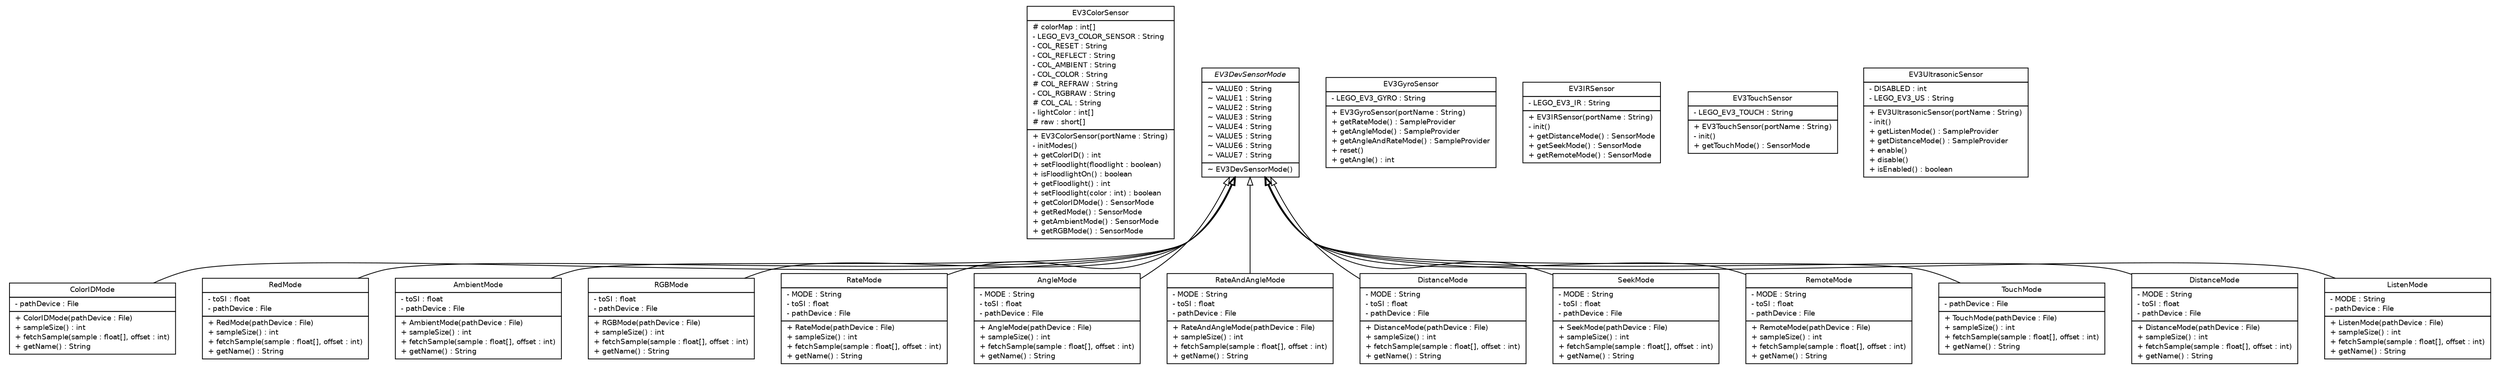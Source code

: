 #!/usr/local/bin/dot
#
# Class diagram 
# Generated by UMLGraph version R5_6-24-gf6e263 (http://www.umlgraph.org/)
#

digraph G {
	edge [fontname="Helvetica",fontsize=10,labelfontname="Helvetica",labelfontsize=10];
	node [fontname="Helvetica",fontsize=10,shape=plaintext];
	nodesep=0.25;
	ranksep=0.5;
	// ev3dev.sensors.ev3.EV3ColorSensor
	c213 [label=<<table title="ev3dev.sensors.ev3.EV3ColorSensor" border="0" cellborder="1" cellspacing="0" cellpadding="2" port="p" href="./EV3ColorSensor.html">
		<tr><td><table border="0" cellspacing="0" cellpadding="1">
<tr><td align="center" balign="center"> EV3ColorSensor </td></tr>
		</table></td></tr>
		<tr><td><table border="0" cellspacing="0" cellpadding="1">
<tr><td align="left" balign="left"> # colorMap : int[] </td></tr>
<tr><td align="left" balign="left"> - LEGO_EV3_COLOR_SENSOR : String </td></tr>
<tr><td align="left" balign="left"> - COL_RESET : String </td></tr>
<tr><td align="left" balign="left"> - COL_REFLECT : String </td></tr>
<tr><td align="left" balign="left"> - COL_AMBIENT : String </td></tr>
<tr><td align="left" balign="left"> - COL_COLOR : String </td></tr>
<tr><td align="left" balign="left"> # COL_REFRAW : String </td></tr>
<tr><td align="left" balign="left"> - COL_RGBRAW : String </td></tr>
<tr><td align="left" balign="left"> # COL_CAL : String </td></tr>
<tr><td align="left" balign="left"> - lightColor : int[] </td></tr>
<tr><td align="left" balign="left"> # raw : short[] </td></tr>
		</table></td></tr>
		<tr><td><table border="0" cellspacing="0" cellpadding="1">
<tr><td align="left" balign="left"> + EV3ColorSensor(portName : String) </td></tr>
<tr><td align="left" balign="left"> - initModes() </td></tr>
<tr><td align="left" balign="left"> + getColorID() : int </td></tr>
<tr><td align="left" balign="left"> + setFloodlight(floodlight : boolean) </td></tr>
<tr><td align="left" balign="left"> + isFloodlightOn() : boolean </td></tr>
<tr><td align="left" balign="left"> + getFloodlight() : int </td></tr>
<tr><td align="left" balign="left"> + setFloodlight(color : int) : boolean </td></tr>
<tr><td align="left" balign="left"> + getColorIDMode() : SensorMode </td></tr>
<tr><td align="left" balign="left"> + getRedMode() : SensorMode </td></tr>
<tr><td align="left" balign="left"> + getAmbientMode() : SensorMode </td></tr>
<tr><td align="left" balign="left"> + getRGBMode() : SensorMode </td></tr>
		</table></td></tr>
		</table>>, URL="./EV3ColorSensor.html", fontname="Helvetica", fontcolor="black", fontsize=9.0];
	// ev3dev.sensors.ev3.EV3ColorSensor.ColorIDMode
	c214 [label=<<table title="ev3dev.sensors.ev3.EV3ColorSensor.ColorIDMode" border="0" cellborder="1" cellspacing="0" cellpadding="2" port="p" href="./EV3ColorSensor.ColorIDMode.html">
		<tr><td><table border="0" cellspacing="0" cellpadding="1">
<tr><td align="center" balign="center"> ColorIDMode </td></tr>
		</table></td></tr>
		<tr><td><table border="0" cellspacing="0" cellpadding="1">
<tr><td align="left" balign="left"> - pathDevice : File </td></tr>
		</table></td></tr>
		<tr><td><table border="0" cellspacing="0" cellpadding="1">
<tr><td align="left" balign="left"> + ColorIDMode(pathDevice : File) </td></tr>
<tr><td align="left" balign="left"> + sampleSize() : int </td></tr>
<tr><td align="left" balign="left"> + fetchSample(sample : float[], offset : int) </td></tr>
<tr><td align="left" balign="left"> + getName() : String </td></tr>
		</table></td></tr>
		</table>>, URL="./EV3ColorSensor.ColorIDMode.html", fontname="Helvetica", fontcolor="black", fontsize=9.0];
	// ev3dev.sensors.ev3.EV3ColorSensor.RedMode
	c215 [label=<<table title="ev3dev.sensors.ev3.EV3ColorSensor.RedMode" border="0" cellborder="1" cellspacing="0" cellpadding="2" port="p" href="./EV3ColorSensor.RedMode.html">
		<tr><td><table border="0" cellspacing="0" cellpadding="1">
<tr><td align="center" balign="center"> RedMode </td></tr>
		</table></td></tr>
		<tr><td><table border="0" cellspacing="0" cellpadding="1">
<tr><td align="left" balign="left"> - toSI : float </td></tr>
<tr><td align="left" balign="left"> - pathDevice : File </td></tr>
		</table></td></tr>
		<tr><td><table border="0" cellspacing="0" cellpadding="1">
<tr><td align="left" balign="left"> + RedMode(pathDevice : File) </td></tr>
<tr><td align="left" balign="left"> + sampleSize() : int </td></tr>
<tr><td align="left" balign="left"> + fetchSample(sample : float[], offset : int) </td></tr>
<tr><td align="left" balign="left"> + getName() : String </td></tr>
		</table></td></tr>
		</table>>, URL="./EV3ColorSensor.RedMode.html", fontname="Helvetica", fontcolor="black", fontsize=9.0];
	// ev3dev.sensors.ev3.EV3ColorSensor.AmbientMode
	c216 [label=<<table title="ev3dev.sensors.ev3.EV3ColorSensor.AmbientMode" border="0" cellborder="1" cellspacing="0" cellpadding="2" port="p" href="./EV3ColorSensor.AmbientMode.html">
		<tr><td><table border="0" cellspacing="0" cellpadding="1">
<tr><td align="center" balign="center"> AmbientMode </td></tr>
		</table></td></tr>
		<tr><td><table border="0" cellspacing="0" cellpadding="1">
<tr><td align="left" balign="left"> - toSI : float </td></tr>
<tr><td align="left" balign="left"> - pathDevice : File </td></tr>
		</table></td></tr>
		<tr><td><table border="0" cellspacing="0" cellpadding="1">
<tr><td align="left" balign="left"> + AmbientMode(pathDevice : File) </td></tr>
<tr><td align="left" balign="left"> + sampleSize() : int </td></tr>
<tr><td align="left" balign="left"> + fetchSample(sample : float[], offset : int) </td></tr>
<tr><td align="left" balign="left"> + getName() : String </td></tr>
		</table></td></tr>
		</table>>, URL="./EV3ColorSensor.AmbientMode.html", fontname="Helvetica", fontcolor="black", fontsize=9.0];
	// ev3dev.sensors.ev3.EV3ColorSensor.RGBMode
	c217 [label=<<table title="ev3dev.sensors.ev3.EV3ColorSensor.RGBMode" border="0" cellborder="1" cellspacing="0" cellpadding="2" port="p" href="./EV3ColorSensor.RGBMode.html">
		<tr><td><table border="0" cellspacing="0" cellpadding="1">
<tr><td align="center" balign="center"> RGBMode </td></tr>
		</table></td></tr>
		<tr><td><table border="0" cellspacing="0" cellpadding="1">
<tr><td align="left" balign="left"> - toSI : float </td></tr>
<tr><td align="left" balign="left"> - pathDevice : File </td></tr>
		</table></td></tr>
		<tr><td><table border="0" cellspacing="0" cellpadding="1">
<tr><td align="left" balign="left"> + RGBMode(pathDevice : File) </td></tr>
<tr><td align="left" balign="left"> + sampleSize() : int </td></tr>
<tr><td align="left" balign="left"> + fetchSample(sample : float[], offset : int) </td></tr>
<tr><td align="left" balign="left"> + getName() : String </td></tr>
		</table></td></tr>
		</table>>, URL="./EV3ColorSensor.RGBMode.html", fontname="Helvetica", fontcolor="black", fontsize=9.0];
	// ev3dev.sensors.ev3.EV3DevSensorMode
	c218 [label=<<table title="ev3dev.sensors.ev3.EV3DevSensorMode" border="0" cellborder="1" cellspacing="0" cellpadding="2" port="p" href="./EV3DevSensorMode.html">
		<tr><td><table border="0" cellspacing="0" cellpadding="1">
<tr><td align="center" balign="center"><font face="Helvetica-Oblique"> EV3DevSensorMode </font></td></tr>
		</table></td></tr>
		<tr><td><table border="0" cellspacing="0" cellpadding="1">
<tr><td align="left" balign="left"> ~ VALUE0 : String </td></tr>
<tr><td align="left" balign="left"> ~ VALUE1 : String </td></tr>
<tr><td align="left" balign="left"> ~ VALUE2 : String </td></tr>
<tr><td align="left" balign="left"> ~ VALUE3 : String </td></tr>
<tr><td align="left" balign="left"> ~ VALUE4 : String </td></tr>
<tr><td align="left" balign="left"> ~ VALUE5 : String </td></tr>
<tr><td align="left" balign="left"> ~ VALUE6 : String </td></tr>
<tr><td align="left" balign="left"> ~ VALUE7 : String </td></tr>
		</table></td></tr>
		<tr><td><table border="0" cellspacing="0" cellpadding="1">
<tr><td align="left" balign="left"> ~ EV3DevSensorMode() </td></tr>
		</table></td></tr>
		</table>>, URL="./EV3DevSensorMode.html", fontname="Helvetica", fontcolor="black", fontsize=9.0];
	// ev3dev.sensors.ev3.EV3GyroSensor
	c219 [label=<<table title="ev3dev.sensors.ev3.EV3GyroSensor" border="0" cellborder="1" cellspacing="0" cellpadding="2" port="p" href="./EV3GyroSensor.html">
		<tr><td><table border="0" cellspacing="0" cellpadding="1">
<tr><td align="center" balign="center"> EV3GyroSensor </td></tr>
		</table></td></tr>
		<tr><td><table border="0" cellspacing="0" cellpadding="1">
<tr><td align="left" balign="left"> - LEGO_EV3_GYRO : String </td></tr>
		</table></td></tr>
		<tr><td><table border="0" cellspacing="0" cellpadding="1">
<tr><td align="left" balign="left"> + EV3GyroSensor(portName : String) </td></tr>
<tr><td align="left" balign="left"> + getRateMode() : SampleProvider </td></tr>
<tr><td align="left" balign="left"> + getAngleMode() : SampleProvider </td></tr>
<tr><td align="left" balign="left"> + getAngleAndRateMode() : SampleProvider </td></tr>
<tr><td align="left" balign="left"> + reset() </td></tr>
<tr><td align="left" balign="left"> + getAngle() : int </td></tr>
		</table></td></tr>
		</table>>, URL="./EV3GyroSensor.html", fontname="Helvetica", fontcolor="black", fontsize=9.0];
	// ev3dev.sensors.ev3.EV3GyroSensor.RateMode
	c220 [label=<<table title="ev3dev.sensors.ev3.EV3GyroSensor.RateMode" border="0" cellborder="1" cellspacing="0" cellpadding="2" port="p" href="./EV3GyroSensor.RateMode.html">
		<tr><td><table border="0" cellspacing="0" cellpadding="1">
<tr><td align="center" balign="center"> RateMode </td></tr>
		</table></td></tr>
		<tr><td><table border="0" cellspacing="0" cellpadding="1">
<tr><td align="left" balign="left"> - MODE : String </td></tr>
<tr><td align="left" balign="left"> - toSI : float </td></tr>
<tr><td align="left" balign="left"> - pathDevice : File </td></tr>
		</table></td></tr>
		<tr><td><table border="0" cellspacing="0" cellpadding="1">
<tr><td align="left" balign="left"> + RateMode(pathDevice : File) </td></tr>
<tr><td align="left" balign="left"> + sampleSize() : int </td></tr>
<tr><td align="left" balign="left"> + fetchSample(sample : float[], offset : int) </td></tr>
<tr><td align="left" balign="left"> + getName() : String </td></tr>
		</table></td></tr>
		</table>>, URL="./EV3GyroSensor.RateMode.html", fontname="Helvetica", fontcolor="black", fontsize=9.0];
	// ev3dev.sensors.ev3.EV3GyroSensor.AngleMode
	c221 [label=<<table title="ev3dev.sensors.ev3.EV3GyroSensor.AngleMode" border="0" cellborder="1" cellspacing="0" cellpadding="2" port="p" href="./EV3GyroSensor.AngleMode.html">
		<tr><td><table border="0" cellspacing="0" cellpadding="1">
<tr><td align="center" balign="center"> AngleMode </td></tr>
		</table></td></tr>
		<tr><td><table border="0" cellspacing="0" cellpadding="1">
<tr><td align="left" balign="left"> - MODE : String </td></tr>
<tr><td align="left" balign="left"> - toSI : float </td></tr>
<tr><td align="left" balign="left"> - pathDevice : File </td></tr>
		</table></td></tr>
		<tr><td><table border="0" cellspacing="0" cellpadding="1">
<tr><td align="left" balign="left"> + AngleMode(pathDevice : File) </td></tr>
<tr><td align="left" balign="left"> + sampleSize() : int </td></tr>
<tr><td align="left" balign="left"> + fetchSample(sample : float[], offset : int) </td></tr>
<tr><td align="left" balign="left"> + getName() : String </td></tr>
		</table></td></tr>
		</table>>, URL="./EV3GyroSensor.AngleMode.html", fontname="Helvetica", fontcolor="black", fontsize=9.0];
	// ev3dev.sensors.ev3.EV3GyroSensor.RateAndAngleMode
	c222 [label=<<table title="ev3dev.sensors.ev3.EV3GyroSensor.RateAndAngleMode" border="0" cellborder="1" cellspacing="0" cellpadding="2" port="p" href="./EV3GyroSensor.RateAndAngleMode.html">
		<tr><td><table border="0" cellspacing="0" cellpadding="1">
<tr><td align="center" balign="center"> RateAndAngleMode </td></tr>
		</table></td></tr>
		<tr><td><table border="0" cellspacing="0" cellpadding="1">
<tr><td align="left" balign="left"> - MODE : String </td></tr>
<tr><td align="left" balign="left"> - toSI : float </td></tr>
<tr><td align="left" balign="left"> - pathDevice : File </td></tr>
		</table></td></tr>
		<tr><td><table border="0" cellspacing="0" cellpadding="1">
<tr><td align="left" balign="left"> + RateAndAngleMode(pathDevice : File) </td></tr>
<tr><td align="left" balign="left"> + sampleSize() : int </td></tr>
<tr><td align="left" balign="left"> + fetchSample(sample : float[], offset : int) </td></tr>
<tr><td align="left" balign="left"> + getName() : String </td></tr>
		</table></td></tr>
		</table>>, URL="./EV3GyroSensor.RateAndAngleMode.html", fontname="Helvetica", fontcolor="black", fontsize=9.0];
	// ev3dev.sensors.ev3.EV3IRSensor
	c223 [label=<<table title="ev3dev.sensors.ev3.EV3IRSensor" border="0" cellborder="1" cellspacing="0" cellpadding="2" port="p" href="./EV3IRSensor.html">
		<tr><td><table border="0" cellspacing="0" cellpadding="1">
<tr><td align="center" balign="center"> EV3IRSensor </td></tr>
		</table></td></tr>
		<tr><td><table border="0" cellspacing="0" cellpadding="1">
<tr><td align="left" balign="left"> - LEGO_EV3_IR : String </td></tr>
		</table></td></tr>
		<tr><td><table border="0" cellspacing="0" cellpadding="1">
<tr><td align="left" balign="left"> + EV3IRSensor(portName : String) </td></tr>
<tr><td align="left" balign="left"> - init() </td></tr>
<tr><td align="left" balign="left"> + getDistanceMode() : SensorMode </td></tr>
<tr><td align="left" balign="left"> + getSeekMode() : SensorMode </td></tr>
<tr><td align="left" balign="left"> + getRemoteMode() : SensorMode </td></tr>
		</table></td></tr>
		</table>>, URL="./EV3IRSensor.html", fontname="Helvetica", fontcolor="black", fontsize=9.0];
	// ev3dev.sensors.ev3.EV3IRSensor.DistanceMode
	c224 [label=<<table title="ev3dev.sensors.ev3.EV3IRSensor.DistanceMode" border="0" cellborder="1" cellspacing="0" cellpadding="2" port="p" href="./EV3IRSensor.DistanceMode.html">
		<tr><td><table border="0" cellspacing="0" cellpadding="1">
<tr><td align="center" balign="center"> DistanceMode </td></tr>
		</table></td></tr>
		<tr><td><table border="0" cellspacing="0" cellpadding="1">
<tr><td align="left" balign="left"> - MODE : String </td></tr>
<tr><td align="left" balign="left"> - toSI : float </td></tr>
<tr><td align="left" balign="left"> - pathDevice : File </td></tr>
		</table></td></tr>
		<tr><td><table border="0" cellspacing="0" cellpadding="1">
<tr><td align="left" balign="left"> + DistanceMode(pathDevice : File) </td></tr>
<tr><td align="left" balign="left"> + sampleSize() : int </td></tr>
<tr><td align="left" balign="left"> + fetchSample(sample : float[], offset : int) </td></tr>
<tr><td align="left" balign="left"> + getName() : String </td></tr>
		</table></td></tr>
		</table>>, URL="./EV3IRSensor.DistanceMode.html", fontname="Helvetica", fontcolor="black", fontsize=9.0];
	// ev3dev.sensors.ev3.EV3IRSensor.SeekMode
	c225 [label=<<table title="ev3dev.sensors.ev3.EV3IRSensor.SeekMode" border="0" cellborder="1" cellspacing="0" cellpadding="2" port="p" href="./EV3IRSensor.SeekMode.html">
		<tr><td><table border="0" cellspacing="0" cellpadding="1">
<tr><td align="center" balign="center"> SeekMode </td></tr>
		</table></td></tr>
		<tr><td><table border="0" cellspacing="0" cellpadding="1">
<tr><td align="left" balign="left"> - MODE : String </td></tr>
<tr><td align="left" balign="left"> - toSI : float </td></tr>
<tr><td align="left" balign="left"> - pathDevice : File </td></tr>
		</table></td></tr>
		<tr><td><table border="0" cellspacing="0" cellpadding="1">
<tr><td align="left" balign="left"> + SeekMode(pathDevice : File) </td></tr>
<tr><td align="left" balign="left"> + sampleSize() : int </td></tr>
<tr><td align="left" balign="left"> + fetchSample(sample : float[], offset : int) </td></tr>
<tr><td align="left" balign="left"> + getName() : String </td></tr>
		</table></td></tr>
		</table>>, URL="./EV3IRSensor.SeekMode.html", fontname="Helvetica", fontcolor="black", fontsize=9.0];
	// ev3dev.sensors.ev3.EV3IRSensor.RemoteMode
	c226 [label=<<table title="ev3dev.sensors.ev3.EV3IRSensor.RemoteMode" border="0" cellborder="1" cellspacing="0" cellpadding="2" port="p" href="./EV3IRSensor.RemoteMode.html">
		<tr><td><table border="0" cellspacing="0" cellpadding="1">
<tr><td align="center" balign="center"> RemoteMode </td></tr>
		</table></td></tr>
		<tr><td><table border="0" cellspacing="0" cellpadding="1">
<tr><td align="left" balign="left"> - MODE : String </td></tr>
<tr><td align="left" balign="left"> - toSI : float </td></tr>
<tr><td align="left" balign="left"> - pathDevice : File </td></tr>
		</table></td></tr>
		<tr><td><table border="0" cellspacing="0" cellpadding="1">
<tr><td align="left" balign="left"> + RemoteMode(pathDevice : File) </td></tr>
<tr><td align="left" balign="left"> + sampleSize() : int </td></tr>
<tr><td align="left" balign="left"> + fetchSample(sample : float[], offset : int) </td></tr>
<tr><td align="left" balign="left"> + getName() : String </td></tr>
		</table></td></tr>
		</table>>, URL="./EV3IRSensor.RemoteMode.html", fontname="Helvetica", fontcolor="black", fontsize=9.0];
	// ev3dev.sensors.ev3.EV3TouchSensor
	c227 [label=<<table title="ev3dev.sensors.ev3.EV3TouchSensor" border="0" cellborder="1" cellspacing="0" cellpadding="2" port="p" href="./EV3TouchSensor.html">
		<tr><td><table border="0" cellspacing="0" cellpadding="1">
<tr><td align="center" balign="center"> EV3TouchSensor </td></tr>
		</table></td></tr>
		<tr><td><table border="0" cellspacing="0" cellpadding="1">
<tr><td align="left" balign="left"> - LEGO_EV3_TOUCH : String </td></tr>
		</table></td></tr>
		<tr><td><table border="0" cellspacing="0" cellpadding="1">
<tr><td align="left" balign="left"> + EV3TouchSensor(portName : String) </td></tr>
<tr><td align="left" balign="left"> - init() </td></tr>
<tr><td align="left" balign="left"> + getTouchMode() : SensorMode </td></tr>
		</table></td></tr>
		</table>>, URL="./EV3TouchSensor.html", fontname="Helvetica", fontcolor="black", fontsize=9.0];
	// ev3dev.sensors.ev3.EV3TouchSensor.TouchMode
	c228 [label=<<table title="ev3dev.sensors.ev3.EV3TouchSensor.TouchMode" border="0" cellborder="1" cellspacing="0" cellpadding="2" port="p" href="./EV3TouchSensor.TouchMode.html">
		<tr><td><table border="0" cellspacing="0" cellpadding="1">
<tr><td align="center" balign="center"> TouchMode </td></tr>
		</table></td></tr>
		<tr><td><table border="0" cellspacing="0" cellpadding="1">
<tr><td align="left" balign="left"> - pathDevice : File </td></tr>
		</table></td></tr>
		<tr><td><table border="0" cellspacing="0" cellpadding="1">
<tr><td align="left" balign="left"> + TouchMode(pathDevice : File) </td></tr>
<tr><td align="left" balign="left"> + sampleSize() : int </td></tr>
<tr><td align="left" balign="left"> + fetchSample(sample : float[], offset : int) </td></tr>
<tr><td align="left" balign="left"> + getName() : String </td></tr>
		</table></td></tr>
		</table>>, URL="./EV3TouchSensor.TouchMode.html", fontname="Helvetica", fontcolor="black", fontsize=9.0];
	// ev3dev.sensors.ev3.EV3UltrasonicSensor
	c229 [label=<<table title="ev3dev.sensors.ev3.EV3UltrasonicSensor" border="0" cellborder="1" cellspacing="0" cellpadding="2" port="p" href="./EV3UltrasonicSensor.html">
		<tr><td><table border="0" cellspacing="0" cellpadding="1">
<tr><td align="center" balign="center"> EV3UltrasonicSensor </td></tr>
		</table></td></tr>
		<tr><td><table border="0" cellspacing="0" cellpadding="1">
<tr><td align="left" balign="left"> - DISABLED : int </td></tr>
<tr><td align="left" balign="left"> - LEGO_EV3_US : String </td></tr>
		</table></td></tr>
		<tr><td><table border="0" cellspacing="0" cellpadding="1">
<tr><td align="left" balign="left"> + EV3UltrasonicSensor(portName : String) </td></tr>
<tr><td align="left" balign="left"> - init() </td></tr>
<tr><td align="left" balign="left"> + getListenMode() : SampleProvider </td></tr>
<tr><td align="left" balign="left"> + getDistanceMode() : SampleProvider </td></tr>
<tr><td align="left" balign="left"> + enable() </td></tr>
<tr><td align="left" balign="left"> + disable() </td></tr>
<tr><td align="left" balign="left"> + isEnabled() : boolean </td></tr>
		</table></td></tr>
		</table>>, URL="./EV3UltrasonicSensor.html", fontname="Helvetica", fontcolor="black", fontsize=9.0];
	// ev3dev.sensors.ev3.EV3UltrasonicSensor.DistanceMode
	c230 [label=<<table title="ev3dev.sensors.ev3.EV3UltrasonicSensor.DistanceMode" border="0" cellborder="1" cellspacing="0" cellpadding="2" port="p" href="./EV3UltrasonicSensor.DistanceMode.html">
		<tr><td><table border="0" cellspacing="0" cellpadding="1">
<tr><td align="center" balign="center"> DistanceMode </td></tr>
		</table></td></tr>
		<tr><td><table border="0" cellspacing="0" cellpadding="1">
<tr><td align="left" balign="left"> - MODE : String </td></tr>
<tr><td align="left" balign="left"> - toSI : float </td></tr>
<tr><td align="left" balign="left"> - pathDevice : File </td></tr>
		</table></td></tr>
		<tr><td><table border="0" cellspacing="0" cellpadding="1">
<tr><td align="left" balign="left"> + DistanceMode(pathDevice : File) </td></tr>
<tr><td align="left" balign="left"> + sampleSize() : int </td></tr>
<tr><td align="left" balign="left"> + fetchSample(sample : float[], offset : int) </td></tr>
<tr><td align="left" balign="left"> + getName() : String </td></tr>
		</table></td></tr>
		</table>>, URL="./EV3UltrasonicSensor.DistanceMode.html", fontname="Helvetica", fontcolor="black", fontsize=9.0];
	// ev3dev.sensors.ev3.EV3UltrasonicSensor.ListenMode
	c231 [label=<<table title="ev3dev.sensors.ev3.EV3UltrasonicSensor.ListenMode" border="0" cellborder="1" cellspacing="0" cellpadding="2" port="p" href="./EV3UltrasonicSensor.ListenMode.html">
		<tr><td><table border="0" cellspacing="0" cellpadding="1">
<tr><td align="center" balign="center"> ListenMode </td></tr>
		</table></td></tr>
		<tr><td><table border="0" cellspacing="0" cellpadding="1">
<tr><td align="left" balign="left"> - MODE : String </td></tr>
<tr><td align="left" balign="left"> - pathDevice : File </td></tr>
		</table></td></tr>
		<tr><td><table border="0" cellspacing="0" cellpadding="1">
<tr><td align="left" balign="left"> + ListenMode(pathDevice : File) </td></tr>
<tr><td align="left" balign="left"> + sampleSize() : int </td></tr>
<tr><td align="left" balign="left"> + fetchSample(sample : float[], offset : int) </td></tr>
<tr><td align="left" balign="left"> + getName() : String </td></tr>
		</table></td></tr>
		</table>>, URL="./EV3UltrasonicSensor.ListenMode.html", fontname="Helvetica", fontcolor="black", fontsize=9.0];
	//ev3dev.sensors.ev3.EV3ColorSensor.ColorIDMode extends ev3dev.sensors.ev3.EV3DevSensorMode
	c218:p -> c214:p [dir=back,arrowtail=empty];
	//ev3dev.sensors.ev3.EV3ColorSensor.RedMode extends ev3dev.sensors.ev3.EV3DevSensorMode
	c218:p -> c215:p [dir=back,arrowtail=empty];
	//ev3dev.sensors.ev3.EV3ColorSensor.AmbientMode extends ev3dev.sensors.ev3.EV3DevSensorMode
	c218:p -> c216:p [dir=back,arrowtail=empty];
	//ev3dev.sensors.ev3.EV3ColorSensor.RGBMode extends ev3dev.sensors.ev3.EV3DevSensorMode
	c218:p -> c217:p [dir=back,arrowtail=empty];
	//ev3dev.sensors.ev3.EV3GyroSensor.RateMode extends ev3dev.sensors.ev3.EV3DevSensorMode
	c218:p -> c220:p [dir=back,arrowtail=empty];
	//ev3dev.sensors.ev3.EV3GyroSensor.AngleMode extends ev3dev.sensors.ev3.EV3DevSensorMode
	c218:p -> c221:p [dir=back,arrowtail=empty];
	//ev3dev.sensors.ev3.EV3GyroSensor.RateAndAngleMode extends ev3dev.sensors.ev3.EV3DevSensorMode
	c218:p -> c222:p [dir=back,arrowtail=empty];
	//ev3dev.sensors.ev3.EV3IRSensor.DistanceMode extends ev3dev.sensors.ev3.EV3DevSensorMode
	c218:p -> c224:p [dir=back,arrowtail=empty];
	//ev3dev.sensors.ev3.EV3IRSensor.SeekMode extends ev3dev.sensors.ev3.EV3DevSensorMode
	c218:p -> c225:p [dir=back,arrowtail=empty];
	//ev3dev.sensors.ev3.EV3IRSensor.RemoteMode extends ev3dev.sensors.ev3.EV3DevSensorMode
	c218:p -> c226:p [dir=back,arrowtail=empty];
	//ev3dev.sensors.ev3.EV3TouchSensor.TouchMode extends ev3dev.sensors.ev3.EV3DevSensorMode
	c218:p -> c228:p [dir=back,arrowtail=empty];
	//ev3dev.sensors.ev3.EV3UltrasonicSensor.DistanceMode extends ev3dev.sensors.ev3.EV3DevSensorMode
	c218:p -> c230:p [dir=back,arrowtail=empty];
	//ev3dev.sensors.ev3.EV3UltrasonicSensor.ListenMode extends ev3dev.sensors.ev3.EV3DevSensorMode
	c218:p -> c231:p [dir=back,arrowtail=empty];
}

